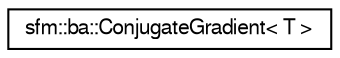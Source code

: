 digraph "Graphical Class Hierarchy"
{
  edge [fontname="FreeSans",fontsize="10",labelfontname="FreeSans",labelfontsize="10"];
  node [fontname="FreeSans",fontsize="10",shape=record];
  rankdir="LR";
  Node0 [label="sfm::ba::ConjugateGradient\< T \>",height=0.2,width=0.4,color="black", fillcolor="white", style="filled",URL="$classsfm_1_1ba_1_1_conjugate_gradient.html"];
}
